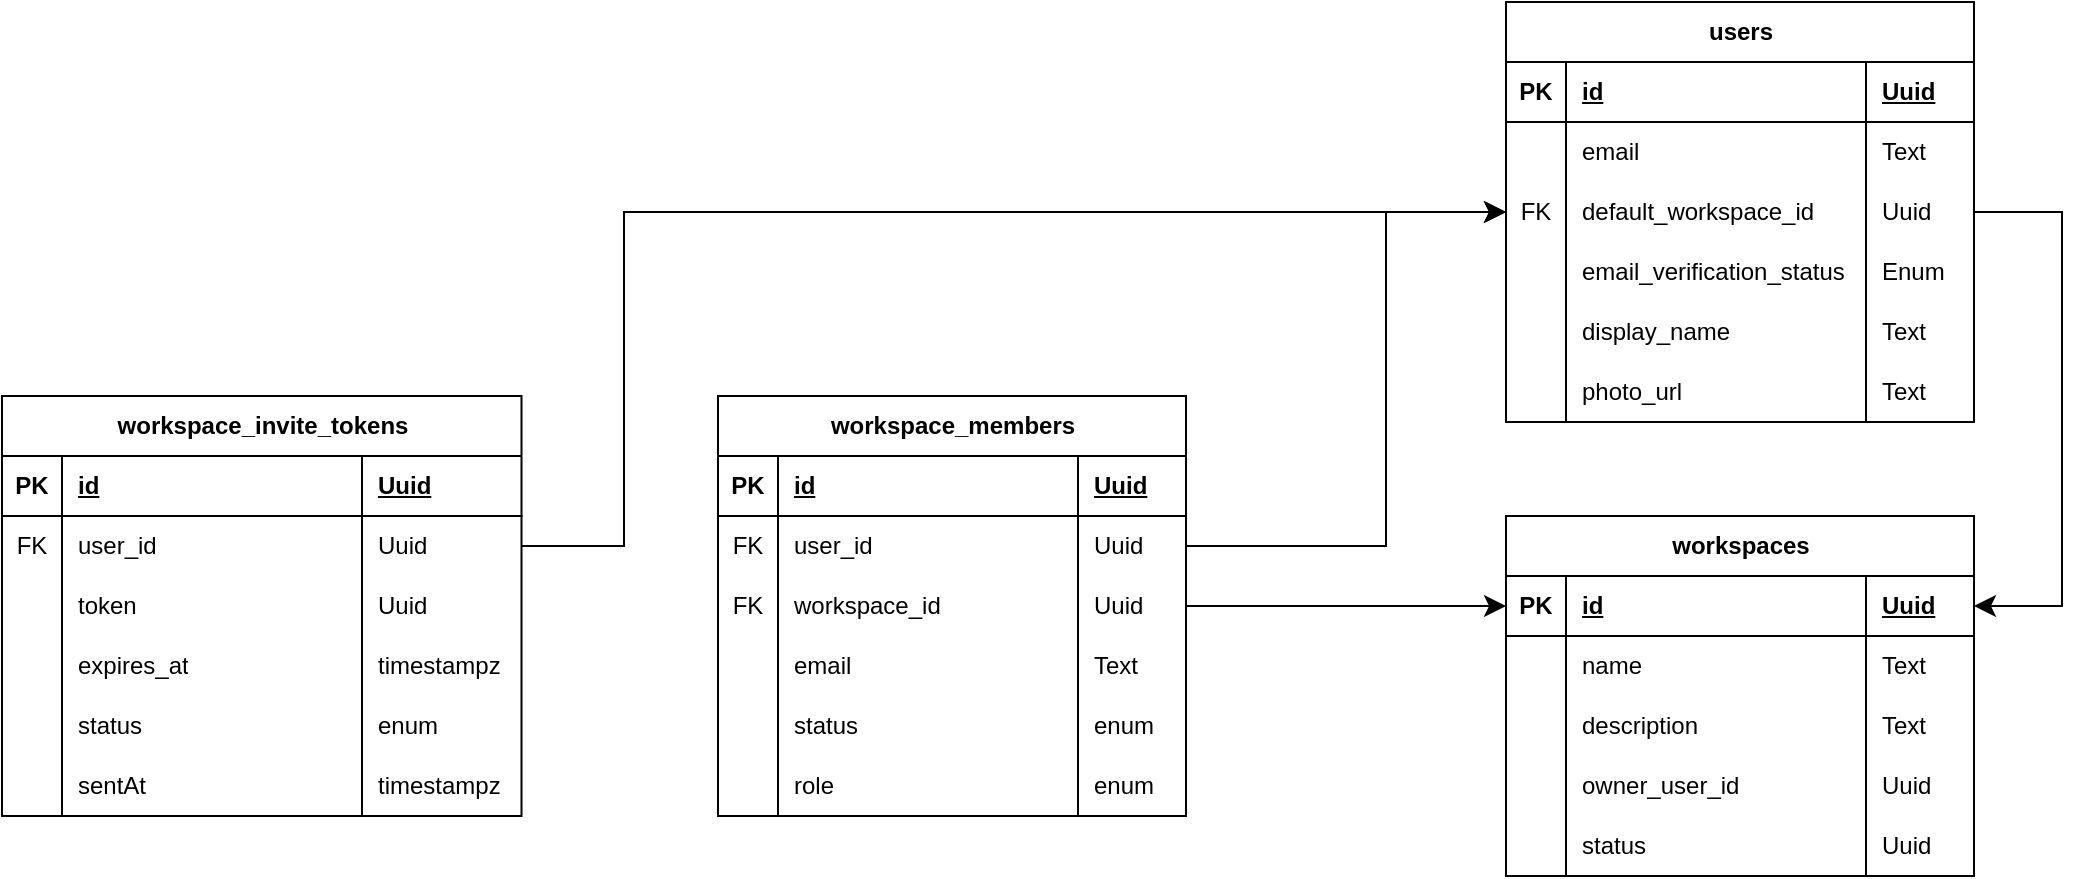 <mxfile version="24.7.5">
  <diagram name="Page-1" id="3ECPBpG82NEqkbIwzrH1">
    <mxGraphModel dx="1662" dy="380" grid="0" gridSize="10" guides="1" tooltips="1" connect="1" arrows="1" fold="1" page="0" pageScale="1" pageWidth="850" pageHeight="1100" math="0" shadow="0">
      <root>
        <mxCell id="0" />
        <mxCell id="1" parent="0" />
        <mxCell id="fkK0YtPEtEqv72Plj34E-1" value="workspace_members" style="shape=table;startSize=30;container=1;collapsible=1;childLayout=tableLayout;fixedRows=1;rowLines=0;fontStyle=1;align=center;resizeLast=1;html=1;" parent="1" vertex="1">
          <mxGeometry x="-248" y="618" width="234" height="210" as="geometry" />
        </mxCell>
        <mxCell id="fkK0YtPEtEqv72Plj34E-2" value="" style="shape=tableRow;horizontal=0;startSize=0;swimlaneHead=0;swimlaneBody=0;fillColor=none;collapsible=0;dropTarget=0;points=[[0,0.5],[1,0.5]];portConstraint=eastwest;top=0;left=0;right=0;bottom=1;" parent="fkK0YtPEtEqv72Plj34E-1" vertex="1">
          <mxGeometry y="30" width="234" height="30" as="geometry" />
        </mxCell>
        <mxCell id="fkK0YtPEtEqv72Plj34E-3" value="PK" style="shape=partialRectangle;connectable=0;fillColor=none;top=0;left=0;bottom=0;right=0;fontStyle=1;overflow=hidden;whiteSpace=wrap;html=1;" parent="fkK0YtPEtEqv72Plj34E-2" vertex="1">
          <mxGeometry width="30" height="30" as="geometry">
            <mxRectangle width="30" height="30" as="alternateBounds" />
          </mxGeometry>
        </mxCell>
        <mxCell id="fkK0YtPEtEqv72Plj34E-4" value="id" style="shape=partialRectangle;connectable=0;fillColor=none;top=0;left=0;bottom=0;right=0;align=left;spacingLeft=6;fontStyle=5;overflow=hidden;whiteSpace=wrap;html=1;" parent="fkK0YtPEtEqv72Plj34E-2" vertex="1">
          <mxGeometry x="30" width="150" height="30" as="geometry">
            <mxRectangle width="150" height="30" as="alternateBounds" />
          </mxGeometry>
        </mxCell>
        <mxCell id="fkK0YtPEtEqv72Plj34E-14" value="Uuid" style="shape=partialRectangle;connectable=0;fillColor=none;top=0;left=0;bottom=0;right=0;align=left;spacingLeft=6;fontStyle=5;overflow=hidden;whiteSpace=wrap;html=1;" parent="fkK0YtPEtEqv72Plj34E-2" vertex="1">
          <mxGeometry x="180" width="54" height="30" as="geometry">
            <mxRectangle width="54" height="30" as="alternateBounds" />
          </mxGeometry>
        </mxCell>
        <mxCell id="fkK0YtPEtEqv72Plj34E-5" value="" style="shape=tableRow;horizontal=0;startSize=0;swimlaneHead=0;swimlaneBody=0;fillColor=none;collapsible=0;dropTarget=0;points=[[0,0.5],[1,0.5]];portConstraint=eastwest;top=0;left=0;right=0;bottom=0;" parent="fkK0YtPEtEqv72Plj34E-1" vertex="1">
          <mxGeometry y="60" width="234" height="30" as="geometry" />
        </mxCell>
        <mxCell id="fkK0YtPEtEqv72Plj34E-6" value="FK" style="shape=partialRectangle;connectable=0;fillColor=none;top=0;left=0;bottom=0;right=0;editable=1;overflow=hidden;whiteSpace=wrap;html=1;" parent="fkK0YtPEtEqv72Plj34E-5" vertex="1">
          <mxGeometry width="30" height="30" as="geometry">
            <mxRectangle width="30" height="30" as="alternateBounds" />
          </mxGeometry>
        </mxCell>
        <mxCell id="fkK0YtPEtEqv72Plj34E-7" value="user_id" style="shape=partialRectangle;connectable=0;fillColor=none;top=0;left=0;bottom=0;right=0;align=left;spacingLeft=6;overflow=hidden;whiteSpace=wrap;html=1;" parent="fkK0YtPEtEqv72Plj34E-5" vertex="1">
          <mxGeometry x="30" width="150" height="30" as="geometry">
            <mxRectangle width="150" height="30" as="alternateBounds" />
          </mxGeometry>
        </mxCell>
        <mxCell id="fkK0YtPEtEqv72Plj34E-15" value="Uuid" style="shape=partialRectangle;connectable=0;fillColor=none;top=0;left=0;bottom=0;right=0;align=left;spacingLeft=6;overflow=hidden;whiteSpace=wrap;html=1;" parent="fkK0YtPEtEqv72Plj34E-5" vertex="1">
          <mxGeometry x="180" width="54" height="30" as="geometry">
            <mxRectangle width="54" height="30" as="alternateBounds" />
          </mxGeometry>
        </mxCell>
        <mxCell id="fkK0YtPEtEqv72Plj34E-8" value="" style="shape=tableRow;horizontal=0;startSize=0;swimlaneHead=0;swimlaneBody=0;fillColor=none;collapsible=0;dropTarget=0;points=[[0,0.5],[1,0.5]];portConstraint=eastwest;top=0;left=0;right=0;bottom=0;" parent="fkK0YtPEtEqv72Plj34E-1" vertex="1">
          <mxGeometry y="90" width="234" height="30" as="geometry" />
        </mxCell>
        <mxCell id="fkK0YtPEtEqv72Plj34E-9" value="FK" style="shape=partialRectangle;connectable=0;fillColor=none;top=0;left=0;bottom=0;right=0;editable=1;overflow=hidden;whiteSpace=wrap;html=1;" parent="fkK0YtPEtEqv72Plj34E-8" vertex="1">
          <mxGeometry width="30" height="30" as="geometry">
            <mxRectangle width="30" height="30" as="alternateBounds" />
          </mxGeometry>
        </mxCell>
        <mxCell id="fkK0YtPEtEqv72Plj34E-10" value="workspace_id" style="shape=partialRectangle;connectable=0;fillColor=none;top=0;left=0;bottom=0;right=0;align=left;spacingLeft=6;overflow=hidden;whiteSpace=wrap;html=1;" parent="fkK0YtPEtEqv72Plj34E-8" vertex="1">
          <mxGeometry x="30" width="150" height="30" as="geometry">
            <mxRectangle width="150" height="30" as="alternateBounds" />
          </mxGeometry>
        </mxCell>
        <mxCell id="fkK0YtPEtEqv72Plj34E-16" value="Uuid" style="shape=partialRectangle;connectable=0;fillColor=none;top=0;left=0;bottom=0;right=0;align=left;spacingLeft=6;overflow=hidden;whiteSpace=wrap;html=1;" parent="fkK0YtPEtEqv72Plj34E-8" vertex="1">
          <mxGeometry x="180" width="54" height="30" as="geometry">
            <mxRectangle width="54" height="30" as="alternateBounds" />
          </mxGeometry>
        </mxCell>
        <mxCell id="fkK0YtPEtEqv72Plj34E-22" style="shape=tableRow;horizontal=0;startSize=0;swimlaneHead=0;swimlaneBody=0;fillColor=none;collapsible=0;dropTarget=0;points=[[0,0.5],[1,0.5]];portConstraint=eastwest;top=0;left=0;right=0;bottom=0;" parent="fkK0YtPEtEqv72Plj34E-1" vertex="1">
          <mxGeometry y="120" width="234" height="30" as="geometry" />
        </mxCell>
        <mxCell id="fkK0YtPEtEqv72Plj34E-23" style="shape=partialRectangle;connectable=0;fillColor=none;top=0;left=0;bottom=0;right=0;editable=1;overflow=hidden;whiteSpace=wrap;html=1;" parent="fkK0YtPEtEqv72Plj34E-22" vertex="1">
          <mxGeometry width="30" height="30" as="geometry">
            <mxRectangle width="30" height="30" as="alternateBounds" />
          </mxGeometry>
        </mxCell>
        <mxCell id="fkK0YtPEtEqv72Plj34E-24" value="email" style="shape=partialRectangle;connectable=0;fillColor=none;top=0;left=0;bottom=0;right=0;align=left;spacingLeft=6;overflow=hidden;whiteSpace=wrap;html=1;" parent="fkK0YtPEtEqv72Plj34E-22" vertex="1">
          <mxGeometry x="30" width="150" height="30" as="geometry">
            <mxRectangle width="150" height="30" as="alternateBounds" />
          </mxGeometry>
        </mxCell>
        <mxCell id="fkK0YtPEtEqv72Plj34E-25" value="Text" style="shape=partialRectangle;connectable=0;fillColor=none;top=0;left=0;bottom=0;right=0;align=left;spacingLeft=6;overflow=hidden;whiteSpace=wrap;html=1;" parent="fkK0YtPEtEqv72Plj34E-22" vertex="1">
          <mxGeometry x="180" width="54" height="30" as="geometry">
            <mxRectangle width="54" height="30" as="alternateBounds" />
          </mxGeometry>
        </mxCell>
        <mxCell id="fkK0YtPEtEqv72Plj34E-11" value="" style="shape=tableRow;horizontal=0;startSize=0;swimlaneHead=0;swimlaneBody=0;fillColor=none;collapsible=0;dropTarget=0;points=[[0,0.5],[1,0.5]];portConstraint=eastwest;top=0;left=0;right=0;bottom=0;" parent="fkK0YtPEtEqv72Plj34E-1" vertex="1">
          <mxGeometry y="150" width="234" height="30" as="geometry" />
        </mxCell>
        <mxCell id="fkK0YtPEtEqv72Plj34E-12" value="" style="shape=partialRectangle;connectable=0;fillColor=none;top=0;left=0;bottom=0;right=0;editable=1;overflow=hidden;whiteSpace=wrap;html=1;" parent="fkK0YtPEtEqv72Plj34E-11" vertex="1">
          <mxGeometry width="30" height="30" as="geometry">
            <mxRectangle width="30" height="30" as="alternateBounds" />
          </mxGeometry>
        </mxCell>
        <mxCell id="fkK0YtPEtEqv72Plj34E-13" value="status" style="shape=partialRectangle;connectable=0;fillColor=none;top=0;left=0;bottom=0;right=0;align=left;spacingLeft=6;overflow=hidden;whiteSpace=wrap;html=1;" parent="fkK0YtPEtEqv72Plj34E-11" vertex="1">
          <mxGeometry x="30" width="150" height="30" as="geometry">
            <mxRectangle width="150" height="30" as="alternateBounds" />
          </mxGeometry>
        </mxCell>
        <mxCell id="fkK0YtPEtEqv72Plj34E-17" value="enum" style="shape=partialRectangle;connectable=0;fillColor=none;top=0;left=0;bottom=0;right=0;align=left;spacingLeft=6;overflow=hidden;whiteSpace=wrap;html=1;" parent="fkK0YtPEtEqv72Plj34E-11" vertex="1">
          <mxGeometry x="180" width="54" height="30" as="geometry">
            <mxRectangle width="54" height="30" as="alternateBounds" />
          </mxGeometry>
        </mxCell>
        <mxCell id="fkK0YtPEtEqv72Plj34E-18" style="shape=tableRow;horizontal=0;startSize=0;swimlaneHead=0;swimlaneBody=0;fillColor=none;collapsible=0;dropTarget=0;points=[[0,0.5],[1,0.5]];portConstraint=eastwest;top=0;left=0;right=0;bottom=0;" parent="fkK0YtPEtEqv72Plj34E-1" vertex="1">
          <mxGeometry y="180" width="234" height="30" as="geometry" />
        </mxCell>
        <mxCell id="fkK0YtPEtEqv72Plj34E-19" style="shape=partialRectangle;connectable=0;fillColor=none;top=0;left=0;bottom=0;right=0;editable=1;overflow=hidden;whiteSpace=wrap;html=1;" parent="fkK0YtPEtEqv72Plj34E-18" vertex="1">
          <mxGeometry width="30" height="30" as="geometry">
            <mxRectangle width="30" height="30" as="alternateBounds" />
          </mxGeometry>
        </mxCell>
        <mxCell id="fkK0YtPEtEqv72Plj34E-20" value="role" style="shape=partialRectangle;connectable=0;fillColor=none;top=0;left=0;bottom=0;right=0;align=left;spacingLeft=6;overflow=hidden;whiteSpace=wrap;html=1;" parent="fkK0YtPEtEqv72Plj34E-18" vertex="1">
          <mxGeometry x="30" width="150" height="30" as="geometry">
            <mxRectangle width="150" height="30" as="alternateBounds" />
          </mxGeometry>
        </mxCell>
        <mxCell id="fkK0YtPEtEqv72Plj34E-21" value="enum" style="shape=partialRectangle;connectable=0;fillColor=none;top=0;left=0;bottom=0;right=0;align=left;spacingLeft=6;overflow=hidden;whiteSpace=wrap;html=1;" parent="fkK0YtPEtEqv72Plj34E-18" vertex="1">
          <mxGeometry x="180" width="54" height="30" as="geometry">
            <mxRectangle width="54" height="30" as="alternateBounds" />
          </mxGeometry>
        </mxCell>
        <mxCell id="fkK0YtPEtEqv72Plj34E-26" value="workspaces" style="shape=table;startSize=30;container=1;collapsible=1;childLayout=tableLayout;fixedRows=1;rowLines=0;fontStyle=1;align=center;resizeLast=1;html=1;" parent="1" vertex="1">
          <mxGeometry x="146" y="678" width="234" height="180" as="geometry" />
        </mxCell>
        <mxCell id="fkK0YtPEtEqv72Plj34E-27" value="" style="shape=tableRow;horizontal=0;startSize=0;swimlaneHead=0;swimlaneBody=0;fillColor=none;collapsible=0;dropTarget=0;points=[[0,0.5],[1,0.5]];portConstraint=eastwest;top=0;left=0;right=0;bottom=1;" parent="fkK0YtPEtEqv72Plj34E-26" vertex="1">
          <mxGeometry y="30" width="234" height="30" as="geometry" />
        </mxCell>
        <mxCell id="fkK0YtPEtEqv72Plj34E-28" value="PK" style="shape=partialRectangle;connectable=0;fillColor=none;top=0;left=0;bottom=0;right=0;fontStyle=1;overflow=hidden;whiteSpace=wrap;html=1;" parent="fkK0YtPEtEqv72Plj34E-27" vertex="1">
          <mxGeometry width="30" height="30" as="geometry">
            <mxRectangle width="30" height="30" as="alternateBounds" />
          </mxGeometry>
        </mxCell>
        <mxCell id="fkK0YtPEtEqv72Plj34E-29" value="id" style="shape=partialRectangle;connectable=0;fillColor=none;top=0;left=0;bottom=0;right=0;align=left;spacingLeft=6;fontStyle=5;overflow=hidden;whiteSpace=wrap;html=1;" parent="fkK0YtPEtEqv72Plj34E-27" vertex="1">
          <mxGeometry x="30" width="150" height="30" as="geometry">
            <mxRectangle width="150" height="30" as="alternateBounds" />
          </mxGeometry>
        </mxCell>
        <mxCell id="fkK0YtPEtEqv72Plj34E-30" value="Uuid" style="shape=partialRectangle;connectable=0;fillColor=none;top=0;left=0;bottom=0;right=0;align=left;spacingLeft=6;fontStyle=5;overflow=hidden;whiteSpace=wrap;html=1;" parent="fkK0YtPEtEqv72Plj34E-27" vertex="1">
          <mxGeometry x="180" width="54" height="30" as="geometry">
            <mxRectangle width="54" height="30" as="alternateBounds" />
          </mxGeometry>
        </mxCell>
        <mxCell id="fkK0YtPEtEqv72Plj34E-31" value="" style="shape=tableRow;horizontal=0;startSize=0;swimlaneHead=0;swimlaneBody=0;fillColor=none;collapsible=0;dropTarget=0;points=[[0,0.5],[1,0.5]];portConstraint=eastwest;top=0;left=0;right=0;bottom=0;" parent="fkK0YtPEtEqv72Plj34E-26" vertex="1">
          <mxGeometry y="60" width="234" height="30" as="geometry" />
        </mxCell>
        <mxCell id="fkK0YtPEtEqv72Plj34E-32" value="" style="shape=partialRectangle;connectable=0;fillColor=none;top=0;left=0;bottom=0;right=0;editable=1;overflow=hidden;whiteSpace=wrap;html=1;" parent="fkK0YtPEtEqv72Plj34E-31" vertex="1">
          <mxGeometry width="30" height="30" as="geometry">
            <mxRectangle width="30" height="30" as="alternateBounds" />
          </mxGeometry>
        </mxCell>
        <mxCell id="fkK0YtPEtEqv72Plj34E-33" value="name" style="shape=partialRectangle;connectable=0;fillColor=none;top=0;left=0;bottom=0;right=0;align=left;spacingLeft=6;overflow=hidden;whiteSpace=wrap;html=1;" parent="fkK0YtPEtEqv72Plj34E-31" vertex="1">
          <mxGeometry x="30" width="150" height="30" as="geometry">
            <mxRectangle width="150" height="30" as="alternateBounds" />
          </mxGeometry>
        </mxCell>
        <mxCell id="fkK0YtPEtEqv72Plj34E-34" value="Text" style="shape=partialRectangle;connectable=0;fillColor=none;top=0;left=0;bottom=0;right=0;align=left;spacingLeft=6;overflow=hidden;whiteSpace=wrap;html=1;" parent="fkK0YtPEtEqv72Plj34E-31" vertex="1">
          <mxGeometry x="180" width="54" height="30" as="geometry">
            <mxRectangle width="54" height="30" as="alternateBounds" />
          </mxGeometry>
        </mxCell>
        <mxCell id="fkK0YtPEtEqv72Plj34E-35" value="" style="shape=tableRow;horizontal=0;startSize=0;swimlaneHead=0;swimlaneBody=0;fillColor=none;collapsible=0;dropTarget=0;points=[[0,0.5],[1,0.5]];portConstraint=eastwest;top=0;left=0;right=0;bottom=0;" parent="fkK0YtPEtEqv72Plj34E-26" vertex="1">
          <mxGeometry y="90" width="234" height="30" as="geometry" />
        </mxCell>
        <mxCell id="fkK0YtPEtEqv72Plj34E-36" value="" style="shape=partialRectangle;connectable=0;fillColor=none;top=0;left=0;bottom=0;right=0;editable=1;overflow=hidden;whiteSpace=wrap;html=1;" parent="fkK0YtPEtEqv72Plj34E-35" vertex="1">
          <mxGeometry width="30" height="30" as="geometry">
            <mxRectangle width="30" height="30" as="alternateBounds" />
          </mxGeometry>
        </mxCell>
        <mxCell id="fkK0YtPEtEqv72Plj34E-37" value="description" style="shape=partialRectangle;connectable=0;fillColor=none;top=0;left=0;bottom=0;right=0;align=left;spacingLeft=6;overflow=hidden;whiteSpace=wrap;html=1;" parent="fkK0YtPEtEqv72Plj34E-35" vertex="1">
          <mxGeometry x="30" width="150" height="30" as="geometry">
            <mxRectangle width="150" height="30" as="alternateBounds" />
          </mxGeometry>
        </mxCell>
        <mxCell id="fkK0YtPEtEqv72Plj34E-38" value="Text" style="shape=partialRectangle;connectable=0;fillColor=none;top=0;left=0;bottom=0;right=0;align=left;spacingLeft=6;overflow=hidden;whiteSpace=wrap;html=1;" parent="fkK0YtPEtEqv72Plj34E-35" vertex="1">
          <mxGeometry x="180" width="54" height="30" as="geometry">
            <mxRectangle width="54" height="30" as="alternateBounds" />
          </mxGeometry>
        </mxCell>
        <mxCell id="fkK0YtPEtEqv72Plj34E-39" style="shape=tableRow;horizontal=0;startSize=0;swimlaneHead=0;swimlaneBody=0;fillColor=none;collapsible=0;dropTarget=0;points=[[0,0.5],[1,0.5]];portConstraint=eastwest;top=0;left=0;right=0;bottom=0;" parent="fkK0YtPEtEqv72Plj34E-26" vertex="1">
          <mxGeometry y="120" width="234" height="30" as="geometry" />
        </mxCell>
        <mxCell id="fkK0YtPEtEqv72Plj34E-40" style="shape=partialRectangle;connectable=0;fillColor=none;top=0;left=0;bottom=0;right=0;editable=1;overflow=hidden;whiteSpace=wrap;html=1;" parent="fkK0YtPEtEqv72Plj34E-39" vertex="1">
          <mxGeometry width="30" height="30" as="geometry">
            <mxRectangle width="30" height="30" as="alternateBounds" />
          </mxGeometry>
        </mxCell>
        <mxCell id="fkK0YtPEtEqv72Plj34E-41" value="owner_user_id" style="shape=partialRectangle;connectable=0;fillColor=none;top=0;left=0;bottom=0;right=0;align=left;spacingLeft=6;overflow=hidden;whiteSpace=wrap;html=1;" parent="fkK0YtPEtEqv72Plj34E-39" vertex="1">
          <mxGeometry x="30" width="150" height="30" as="geometry">
            <mxRectangle width="150" height="30" as="alternateBounds" />
          </mxGeometry>
        </mxCell>
        <mxCell id="fkK0YtPEtEqv72Plj34E-42" value="Uuid" style="shape=partialRectangle;connectable=0;fillColor=none;top=0;left=0;bottom=0;right=0;align=left;spacingLeft=6;overflow=hidden;whiteSpace=wrap;html=1;" parent="fkK0YtPEtEqv72Plj34E-39" vertex="1">
          <mxGeometry x="180" width="54" height="30" as="geometry">
            <mxRectangle width="54" height="30" as="alternateBounds" />
          </mxGeometry>
        </mxCell>
        <mxCell id="fkK0YtPEtEqv72Plj34E-43" value="" style="shape=tableRow;horizontal=0;startSize=0;swimlaneHead=0;swimlaneBody=0;fillColor=none;collapsible=0;dropTarget=0;points=[[0,0.5],[1,0.5]];portConstraint=eastwest;top=0;left=0;right=0;bottom=0;" parent="fkK0YtPEtEqv72Plj34E-26" vertex="1">
          <mxGeometry y="150" width="234" height="30" as="geometry" />
        </mxCell>
        <mxCell id="fkK0YtPEtEqv72Plj34E-44" value="" style="shape=partialRectangle;connectable=0;fillColor=none;top=0;left=0;bottom=0;right=0;editable=1;overflow=hidden;whiteSpace=wrap;html=1;" parent="fkK0YtPEtEqv72Plj34E-43" vertex="1">
          <mxGeometry width="30" height="30" as="geometry">
            <mxRectangle width="30" height="30" as="alternateBounds" />
          </mxGeometry>
        </mxCell>
        <mxCell id="fkK0YtPEtEqv72Plj34E-45" value="status" style="shape=partialRectangle;connectable=0;fillColor=none;top=0;left=0;bottom=0;right=0;align=left;spacingLeft=6;overflow=hidden;whiteSpace=wrap;html=1;" parent="fkK0YtPEtEqv72Plj34E-43" vertex="1">
          <mxGeometry x="30" width="150" height="30" as="geometry">
            <mxRectangle width="150" height="30" as="alternateBounds" />
          </mxGeometry>
        </mxCell>
        <mxCell id="fkK0YtPEtEqv72Plj34E-46" value="Uuid" style="shape=partialRectangle;connectable=0;fillColor=none;top=0;left=0;bottom=0;right=0;align=left;spacingLeft=6;overflow=hidden;whiteSpace=wrap;html=1;" parent="fkK0YtPEtEqv72Plj34E-43" vertex="1">
          <mxGeometry x="180" width="54" height="30" as="geometry">
            <mxRectangle width="54" height="30" as="alternateBounds" />
          </mxGeometry>
        </mxCell>
        <mxCell id="fkK0YtPEtEqv72Plj34E-51" value="users" style="shape=table;startSize=30;container=1;collapsible=1;childLayout=tableLayout;fixedRows=1;rowLines=0;fontStyle=1;align=center;resizeLast=1;html=1;" parent="1" vertex="1">
          <mxGeometry x="146" y="421" width="234" height="210" as="geometry" />
        </mxCell>
        <mxCell id="fkK0YtPEtEqv72Plj34E-52" value="" style="shape=tableRow;horizontal=0;startSize=0;swimlaneHead=0;swimlaneBody=0;fillColor=none;collapsible=0;dropTarget=0;points=[[0,0.5],[1,0.5]];portConstraint=eastwest;top=0;left=0;right=0;bottom=1;" parent="fkK0YtPEtEqv72Plj34E-51" vertex="1">
          <mxGeometry y="30" width="234" height="30" as="geometry" />
        </mxCell>
        <mxCell id="fkK0YtPEtEqv72Plj34E-53" value="PK" style="shape=partialRectangle;connectable=0;fillColor=none;top=0;left=0;bottom=0;right=0;fontStyle=1;overflow=hidden;whiteSpace=wrap;html=1;" parent="fkK0YtPEtEqv72Plj34E-52" vertex="1">
          <mxGeometry width="30" height="30" as="geometry">
            <mxRectangle width="30" height="30" as="alternateBounds" />
          </mxGeometry>
        </mxCell>
        <mxCell id="fkK0YtPEtEqv72Plj34E-54" value="id" style="shape=partialRectangle;connectable=0;fillColor=none;top=0;left=0;bottom=0;right=0;align=left;spacingLeft=6;fontStyle=5;overflow=hidden;whiteSpace=wrap;html=1;" parent="fkK0YtPEtEqv72Plj34E-52" vertex="1">
          <mxGeometry x="30" width="150" height="30" as="geometry">
            <mxRectangle width="150" height="30" as="alternateBounds" />
          </mxGeometry>
        </mxCell>
        <mxCell id="fkK0YtPEtEqv72Plj34E-55" value="Uuid" style="shape=partialRectangle;connectable=0;fillColor=none;top=0;left=0;bottom=0;right=0;align=left;spacingLeft=6;fontStyle=5;overflow=hidden;whiteSpace=wrap;html=1;" parent="fkK0YtPEtEqv72Plj34E-52" vertex="1">
          <mxGeometry x="180" width="54" height="30" as="geometry">
            <mxRectangle width="54" height="30" as="alternateBounds" />
          </mxGeometry>
        </mxCell>
        <mxCell id="fkK0YtPEtEqv72Plj34E-56" value="" style="shape=tableRow;horizontal=0;startSize=0;swimlaneHead=0;swimlaneBody=0;fillColor=none;collapsible=0;dropTarget=0;points=[[0,0.5],[1,0.5]];portConstraint=eastwest;top=0;left=0;right=0;bottom=0;" parent="fkK0YtPEtEqv72Plj34E-51" vertex="1">
          <mxGeometry y="60" width="234" height="30" as="geometry" />
        </mxCell>
        <mxCell id="fkK0YtPEtEqv72Plj34E-57" value="" style="shape=partialRectangle;connectable=0;fillColor=none;top=0;left=0;bottom=0;right=0;editable=1;overflow=hidden;whiteSpace=wrap;html=1;" parent="fkK0YtPEtEqv72Plj34E-56" vertex="1">
          <mxGeometry width="30" height="30" as="geometry">
            <mxRectangle width="30" height="30" as="alternateBounds" />
          </mxGeometry>
        </mxCell>
        <mxCell id="fkK0YtPEtEqv72Plj34E-58" value="email" style="shape=partialRectangle;connectable=0;fillColor=none;top=0;left=0;bottom=0;right=0;align=left;spacingLeft=6;overflow=hidden;whiteSpace=wrap;html=1;" parent="fkK0YtPEtEqv72Plj34E-56" vertex="1">
          <mxGeometry x="30" width="150" height="30" as="geometry">
            <mxRectangle width="150" height="30" as="alternateBounds" />
          </mxGeometry>
        </mxCell>
        <mxCell id="fkK0YtPEtEqv72Plj34E-59" value="Text" style="shape=partialRectangle;connectable=0;fillColor=none;top=0;left=0;bottom=0;right=0;align=left;spacingLeft=6;overflow=hidden;whiteSpace=wrap;html=1;" parent="fkK0YtPEtEqv72Plj34E-56" vertex="1">
          <mxGeometry x="180" width="54" height="30" as="geometry">
            <mxRectangle width="54" height="30" as="alternateBounds" />
          </mxGeometry>
        </mxCell>
        <mxCell id="fkK0YtPEtEqv72Plj34E-60" value="" style="shape=tableRow;horizontal=0;startSize=0;swimlaneHead=0;swimlaneBody=0;fillColor=none;collapsible=0;dropTarget=0;points=[[0,0.5],[1,0.5]];portConstraint=eastwest;top=0;left=0;right=0;bottom=0;" parent="fkK0YtPEtEqv72Plj34E-51" vertex="1">
          <mxGeometry y="90" width="234" height="30" as="geometry" />
        </mxCell>
        <mxCell id="fkK0YtPEtEqv72Plj34E-61" value="FK" style="shape=partialRectangle;connectable=0;fillColor=none;top=0;left=0;bottom=0;right=0;editable=1;overflow=hidden;whiteSpace=wrap;html=1;" parent="fkK0YtPEtEqv72Plj34E-60" vertex="1">
          <mxGeometry width="30" height="30" as="geometry">
            <mxRectangle width="30" height="30" as="alternateBounds" />
          </mxGeometry>
        </mxCell>
        <mxCell id="fkK0YtPEtEqv72Plj34E-62" value="default_workspace_id" style="shape=partialRectangle;connectable=0;fillColor=none;top=0;left=0;bottom=0;right=0;align=left;spacingLeft=6;overflow=hidden;whiteSpace=wrap;html=1;" parent="fkK0YtPEtEqv72Plj34E-60" vertex="1">
          <mxGeometry x="30" width="150" height="30" as="geometry">
            <mxRectangle width="150" height="30" as="alternateBounds" />
          </mxGeometry>
        </mxCell>
        <mxCell id="fkK0YtPEtEqv72Plj34E-63" value="Uuid" style="shape=partialRectangle;connectable=0;fillColor=none;top=0;left=0;bottom=0;right=0;align=left;spacingLeft=6;overflow=hidden;whiteSpace=wrap;html=1;" parent="fkK0YtPEtEqv72Plj34E-60" vertex="1">
          <mxGeometry x="180" width="54" height="30" as="geometry">
            <mxRectangle width="54" height="30" as="alternateBounds" />
          </mxGeometry>
        </mxCell>
        <mxCell id="fkK0YtPEtEqv72Plj34E-64" style="shape=tableRow;horizontal=0;startSize=0;swimlaneHead=0;swimlaneBody=0;fillColor=none;collapsible=0;dropTarget=0;points=[[0,0.5],[1,0.5]];portConstraint=eastwest;top=0;left=0;right=0;bottom=0;" parent="fkK0YtPEtEqv72Plj34E-51" vertex="1">
          <mxGeometry y="120" width="234" height="30" as="geometry" />
        </mxCell>
        <mxCell id="fkK0YtPEtEqv72Plj34E-65" style="shape=partialRectangle;connectable=0;fillColor=none;top=0;left=0;bottom=0;right=0;editable=1;overflow=hidden;whiteSpace=wrap;html=1;" parent="fkK0YtPEtEqv72Plj34E-64" vertex="1">
          <mxGeometry width="30" height="30" as="geometry">
            <mxRectangle width="30" height="30" as="alternateBounds" />
          </mxGeometry>
        </mxCell>
        <mxCell id="fkK0YtPEtEqv72Plj34E-66" value="email_verification_status" style="shape=partialRectangle;connectable=0;fillColor=none;top=0;left=0;bottom=0;right=0;align=left;spacingLeft=6;overflow=hidden;whiteSpace=wrap;html=1;" parent="fkK0YtPEtEqv72Plj34E-64" vertex="1">
          <mxGeometry x="30" width="150" height="30" as="geometry">
            <mxRectangle width="150" height="30" as="alternateBounds" />
          </mxGeometry>
        </mxCell>
        <mxCell id="fkK0YtPEtEqv72Plj34E-67" value="Enum" style="shape=partialRectangle;connectable=0;fillColor=none;top=0;left=0;bottom=0;right=0;align=left;spacingLeft=6;overflow=hidden;whiteSpace=wrap;html=1;" parent="fkK0YtPEtEqv72Plj34E-64" vertex="1">
          <mxGeometry x="180" width="54" height="30" as="geometry">
            <mxRectangle width="54" height="30" as="alternateBounds" />
          </mxGeometry>
        </mxCell>
        <mxCell id="fkK0YtPEtEqv72Plj34E-68" value="" style="shape=tableRow;horizontal=0;startSize=0;swimlaneHead=0;swimlaneBody=0;fillColor=none;collapsible=0;dropTarget=0;points=[[0,0.5],[1,0.5]];portConstraint=eastwest;top=0;left=0;right=0;bottom=0;" parent="fkK0YtPEtEqv72Plj34E-51" vertex="1">
          <mxGeometry y="150" width="234" height="30" as="geometry" />
        </mxCell>
        <mxCell id="fkK0YtPEtEqv72Plj34E-69" value="" style="shape=partialRectangle;connectable=0;fillColor=none;top=0;left=0;bottom=0;right=0;editable=1;overflow=hidden;whiteSpace=wrap;html=1;" parent="fkK0YtPEtEqv72Plj34E-68" vertex="1">
          <mxGeometry width="30" height="30" as="geometry">
            <mxRectangle width="30" height="30" as="alternateBounds" />
          </mxGeometry>
        </mxCell>
        <mxCell id="fkK0YtPEtEqv72Plj34E-70" value="display_name" style="shape=partialRectangle;connectable=0;fillColor=none;top=0;left=0;bottom=0;right=0;align=left;spacingLeft=6;overflow=hidden;whiteSpace=wrap;html=1;" parent="fkK0YtPEtEqv72Plj34E-68" vertex="1">
          <mxGeometry x="30" width="150" height="30" as="geometry">
            <mxRectangle width="150" height="30" as="alternateBounds" />
          </mxGeometry>
        </mxCell>
        <mxCell id="fkK0YtPEtEqv72Plj34E-71" value="Text" style="shape=partialRectangle;connectable=0;fillColor=none;top=0;left=0;bottom=0;right=0;align=left;spacingLeft=6;overflow=hidden;whiteSpace=wrap;html=1;" parent="fkK0YtPEtEqv72Plj34E-68" vertex="1">
          <mxGeometry x="180" width="54" height="30" as="geometry">
            <mxRectangle width="54" height="30" as="alternateBounds" />
          </mxGeometry>
        </mxCell>
        <mxCell id="fkK0YtPEtEqv72Plj34E-72" style="shape=tableRow;horizontal=0;startSize=0;swimlaneHead=0;swimlaneBody=0;fillColor=none;collapsible=0;dropTarget=0;points=[[0,0.5],[1,0.5]];portConstraint=eastwest;top=0;left=0;right=0;bottom=0;" parent="fkK0YtPEtEqv72Plj34E-51" vertex="1">
          <mxGeometry y="180" width="234" height="30" as="geometry" />
        </mxCell>
        <mxCell id="fkK0YtPEtEqv72Plj34E-73" style="shape=partialRectangle;connectable=0;fillColor=none;top=0;left=0;bottom=0;right=0;editable=1;overflow=hidden;whiteSpace=wrap;html=1;" parent="fkK0YtPEtEqv72Plj34E-72" vertex="1">
          <mxGeometry width="30" height="30" as="geometry">
            <mxRectangle width="30" height="30" as="alternateBounds" />
          </mxGeometry>
        </mxCell>
        <mxCell id="fkK0YtPEtEqv72Plj34E-74" value="photo_url" style="shape=partialRectangle;connectable=0;fillColor=none;top=0;left=0;bottom=0;right=0;align=left;spacingLeft=6;overflow=hidden;whiteSpace=wrap;html=1;" parent="fkK0YtPEtEqv72Plj34E-72" vertex="1">
          <mxGeometry x="30" width="150" height="30" as="geometry">
            <mxRectangle width="150" height="30" as="alternateBounds" />
          </mxGeometry>
        </mxCell>
        <mxCell id="fkK0YtPEtEqv72Plj34E-75" value="Text" style="shape=partialRectangle;connectable=0;fillColor=none;top=0;left=0;bottom=0;right=0;align=left;spacingLeft=6;overflow=hidden;whiteSpace=wrap;html=1;" parent="fkK0YtPEtEqv72Plj34E-72" vertex="1">
          <mxGeometry x="180" width="54" height="30" as="geometry">
            <mxRectangle width="54" height="30" as="alternateBounds" />
          </mxGeometry>
        </mxCell>
        <mxCell id="fkK0YtPEtEqv72Plj34E-80" style="edgeStyle=elbowEdgeStyle;rounded=0;orthogonalLoop=1;jettySize=auto;html=1;entryX=1;entryY=0.5;entryDx=0;entryDy=0;fontSize=12;startSize=8;endSize=8;exitX=1;exitY=0.5;exitDx=0;exitDy=0;" parent="1" source="fkK0YtPEtEqv72Plj34E-60" target="fkK0YtPEtEqv72Plj34E-27" edge="1">
          <mxGeometry relative="1" as="geometry">
            <mxPoint x="411" y="530" as="sourcePoint" />
            <Array as="points">
              <mxPoint x="424" y="633" />
            </Array>
          </mxGeometry>
        </mxCell>
        <mxCell id="fkK0YtPEtEqv72Plj34E-81" style="edgeStyle=orthogonalEdgeStyle;rounded=0;orthogonalLoop=1;jettySize=auto;html=1;exitX=1;exitY=0.5;exitDx=0;exitDy=0;entryX=0;entryY=0.5;entryDx=0;entryDy=0;fontSize=12;startSize=8;endSize=8;" parent="1" source="fkK0YtPEtEqv72Plj34E-8" target="fkK0YtPEtEqv72Plj34E-27" edge="1">
          <mxGeometry relative="1" as="geometry" />
        </mxCell>
        <mxCell id="fkK0YtPEtEqv72Plj34E-103" style="edgeStyle=orthogonalEdgeStyle;rounded=0;orthogonalLoop=1;jettySize=auto;html=1;exitX=1;exitY=0.5;exitDx=0;exitDy=0;entryX=0;entryY=0.5;entryDx=0;entryDy=0;fontSize=12;startSize=8;endSize=8;" parent="1" source="fkK0YtPEtEqv72Plj34E-5" target="fkK0YtPEtEqv72Plj34E-60" edge="1">
          <mxGeometry relative="1" as="geometry">
            <Array as="points">
              <mxPoint x="86" y="693" />
              <mxPoint x="86" y="526" />
            </Array>
          </mxGeometry>
        </mxCell>
        <mxCell id="HVOIu-wAEDUk3OJ05yQn-1" value="workspace_invite_tokens" style="shape=table;startSize=30;container=1;collapsible=1;childLayout=tableLayout;fixedRows=1;rowLines=0;fontStyle=1;align=center;resizeLast=1;html=1;" vertex="1" parent="1">
          <mxGeometry x="-606" y="618" width="259.75" height="210" as="geometry" />
        </mxCell>
        <mxCell id="HVOIu-wAEDUk3OJ05yQn-2" value="" style="shape=tableRow;horizontal=0;startSize=0;swimlaneHead=0;swimlaneBody=0;fillColor=none;collapsible=0;dropTarget=0;points=[[0,0.5],[1,0.5]];portConstraint=eastwest;top=0;left=0;right=0;bottom=1;" vertex="1" parent="HVOIu-wAEDUk3OJ05yQn-1">
          <mxGeometry y="30" width="259.75" height="30" as="geometry" />
        </mxCell>
        <mxCell id="HVOIu-wAEDUk3OJ05yQn-3" value="PK" style="shape=partialRectangle;connectable=0;fillColor=none;top=0;left=0;bottom=0;right=0;fontStyle=1;overflow=hidden;whiteSpace=wrap;html=1;" vertex="1" parent="HVOIu-wAEDUk3OJ05yQn-2">
          <mxGeometry width="30" height="30" as="geometry">
            <mxRectangle width="30" height="30" as="alternateBounds" />
          </mxGeometry>
        </mxCell>
        <mxCell id="HVOIu-wAEDUk3OJ05yQn-4" value="id" style="shape=partialRectangle;connectable=0;fillColor=none;top=0;left=0;bottom=0;right=0;align=left;spacingLeft=6;fontStyle=5;overflow=hidden;whiteSpace=wrap;html=1;" vertex="1" parent="HVOIu-wAEDUk3OJ05yQn-2">
          <mxGeometry x="30" width="150" height="30" as="geometry">
            <mxRectangle width="150" height="30" as="alternateBounds" />
          </mxGeometry>
        </mxCell>
        <mxCell id="HVOIu-wAEDUk3OJ05yQn-5" value="Uuid" style="shape=partialRectangle;connectable=0;fillColor=none;top=0;left=0;bottom=0;right=0;align=left;spacingLeft=6;fontStyle=5;overflow=hidden;whiteSpace=wrap;html=1;" vertex="1" parent="HVOIu-wAEDUk3OJ05yQn-2">
          <mxGeometry x="180" width="79.75" height="30" as="geometry">
            <mxRectangle width="79.75" height="30" as="alternateBounds" />
          </mxGeometry>
        </mxCell>
        <mxCell id="HVOIu-wAEDUk3OJ05yQn-6" value="" style="shape=tableRow;horizontal=0;startSize=0;swimlaneHead=0;swimlaneBody=0;fillColor=none;collapsible=0;dropTarget=0;points=[[0,0.5],[1,0.5]];portConstraint=eastwest;top=0;left=0;right=0;bottom=0;" vertex="1" parent="HVOIu-wAEDUk3OJ05yQn-1">
          <mxGeometry y="60" width="259.75" height="30" as="geometry" />
        </mxCell>
        <mxCell id="HVOIu-wAEDUk3OJ05yQn-7" value="FK" style="shape=partialRectangle;connectable=0;fillColor=none;top=0;left=0;bottom=0;right=0;editable=1;overflow=hidden;whiteSpace=wrap;html=1;" vertex="1" parent="HVOIu-wAEDUk3OJ05yQn-6">
          <mxGeometry width="30" height="30" as="geometry">
            <mxRectangle width="30" height="30" as="alternateBounds" />
          </mxGeometry>
        </mxCell>
        <mxCell id="HVOIu-wAEDUk3OJ05yQn-8" value="user_id" style="shape=partialRectangle;connectable=0;fillColor=none;top=0;left=0;bottom=0;right=0;align=left;spacingLeft=6;overflow=hidden;whiteSpace=wrap;html=1;" vertex="1" parent="HVOIu-wAEDUk3OJ05yQn-6">
          <mxGeometry x="30" width="150" height="30" as="geometry">
            <mxRectangle width="150" height="30" as="alternateBounds" />
          </mxGeometry>
        </mxCell>
        <mxCell id="HVOIu-wAEDUk3OJ05yQn-9" value="Uuid" style="shape=partialRectangle;connectable=0;fillColor=none;top=0;left=0;bottom=0;right=0;align=left;spacingLeft=6;overflow=hidden;whiteSpace=wrap;html=1;" vertex="1" parent="HVOIu-wAEDUk3OJ05yQn-6">
          <mxGeometry x="180" width="79.75" height="30" as="geometry">
            <mxRectangle width="79.75" height="30" as="alternateBounds" />
          </mxGeometry>
        </mxCell>
        <mxCell id="HVOIu-wAEDUk3OJ05yQn-10" value="" style="shape=tableRow;horizontal=0;startSize=0;swimlaneHead=0;swimlaneBody=0;fillColor=none;collapsible=0;dropTarget=0;points=[[0,0.5],[1,0.5]];portConstraint=eastwest;top=0;left=0;right=0;bottom=0;" vertex="1" parent="HVOIu-wAEDUk3OJ05yQn-1">
          <mxGeometry y="90" width="259.75" height="30" as="geometry" />
        </mxCell>
        <mxCell id="HVOIu-wAEDUk3OJ05yQn-11" value="" style="shape=partialRectangle;connectable=0;fillColor=none;top=0;left=0;bottom=0;right=0;editable=1;overflow=hidden;whiteSpace=wrap;html=1;" vertex="1" parent="HVOIu-wAEDUk3OJ05yQn-10">
          <mxGeometry width="30" height="30" as="geometry">
            <mxRectangle width="30" height="30" as="alternateBounds" />
          </mxGeometry>
        </mxCell>
        <mxCell id="HVOIu-wAEDUk3OJ05yQn-12" value="token" style="shape=partialRectangle;connectable=0;fillColor=none;top=0;left=0;bottom=0;right=0;align=left;spacingLeft=6;overflow=hidden;whiteSpace=wrap;html=1;" vertex="1" parent="HVOIu-wAEDUk3OJ05yQn-10">
          <mxGeometry x="30" width="150" height="30" as="geometry">
            <mxRectangle width="150" height="30" as="alternateBounds" />
          </mxGeometry>
        </mxCell>
        <mxCell id="HVOIu-wAEDUk3OJ05yQn-13" value="Uuid" style="shape=partialRectangle;connectable=0;fillColor=none;top=0;left=0;bottom=0;right=0;align=left;spacingLeft=6;overflow=hidden;whiteSpace=wrap;html=1;" vertex="1" parent="HVOIu-wAEDUk3OJ05yQn-10">
          <mxGeometry x="180" width="79.75" height="30" as="geometry">
            <mxRectangle width="79.75" height="30" as="alternateBounds" />
          </mxGeometry>
        </mxCell>
        <mxCell id="HVOIu-wAEDUk3OJ05yQn-14" style="shape=tableRow;horizontal=0;startSize=0;swimlaneHead=0;swimlaneBody=0;fillColor=none;collapsible=0;dropTarget=0;points=[[0,0.5],[1,0.5]];portConstraint=eastwest;top=0;left=0;right=0;bottom=0;" vertex="1" parent="HVOIu-wAEDUk3OJ05yQn-1">
          <mxGeometry y="120" width="259.75" height="30" as="geometry" />
        </mxCell>
        <mxCell id="HVOIu-wAEDUk3OJ05yQn-15" style="shape=partialRectangle;connectable=0;fillColor=none;top=0;left=0;bottom=0;right=0;editable=1;overflow=hidden;whiteSpace=wrap;html=1;" vertex="1" parent="HVOIu-wAEDUk3OJ05yQn-14">
          <mxGeometry width="30" height="30" as="geometry">
            <mxRectangle width="30" height="30" as="alternateBounds" />
          </mxGeometry>
        </mxCell>
        <mxCell id="HVOIu-wAEDUk3OJ05yQn-16" value="expires_at" style="shape=partialRectangle;connectable=0;fillColor=none;top=0;left=0;bottom=0;right=0;align=left;spacingLeft=6;overflow=hidden;whiteSpace=wrap;html=1;" vertex="1" parent="HVOIu-wAEDUk3OJ05yQn-14">
          <mxGeometry x="30" width="150" height="30" as="geometry">
            <mxRectangle width="150" height="30" as="alternateBounds" />
          </mxGeometry>
        </mxCell>
        <mxCell id="HVOIu-wAEDUk3OJ05yQn-17" value="timestampz" style="shape=partialRectangle;connectable=0;fillColor=none;top=0;left=0;bottom=0;right=0;align=left;spacingLeft=6;overflow=hidden;whiteSpace=wrap;html=1;" vertex="1" parent="HVOIu-wAEDUk3OJ05yQn-14">
          <mxGeometry x="180" width="79.75" height="30" as="geometry">
            <mxRectangle width="79.75" height="30" as="alternateBounds" />
          </mxGeometry>
        </mxCell>
        <mxCell id="HVOIu-wAEDUk3OJ05yQn-18" value="" style="shape=tableRow;horizontal=0;startSize=0;swimlaneHead=0;swimlaneBody=0;fillColor=none;collapsible=0;dropTarget=0;points=[[0,0.5],[1,0.5]];portConstraint=eastwest;top=0;left=0;right=0;bottom=0;" vertex="1" parent="HVOIu-wAEDUk3OJ05yQn-1">
          <mxGeometry y="150" width="259.75" height="30" as="geometry" />
        </mxCell>
        <mxCell id="HVOIu-wAEDUk3OJ05yQn-19" value="" style="shape=partialRectangle;connectable=0;fillColor=none;top=0;left=0;bottom=0;right=0;editable=1;overflow=hidden;whiteSpace=wrap;html=1;" vertex="1" parent="HVOIu-wAEDUk3OJ05yQn-18">
          <mxGeometry width="30" height="30" as="geometry">
            <mxRectangle width="30" height="30" as="alternateBounds" />
          </mxGeometry>
        </mxCell>
        <mxCell id="HVOIu-wAEDUk3OJ05yQn-20" value="status" style="shape=partialRectangle;connectable=0;fillColor=none;top=0;left=0;bottom=0;right=0;align=left;spacingLeft=6;overflow=hidden;whiteSpace=wrap;html=1;" vertex="1" parent="HVOIu-wAEDUk3OJ05yQn-18">
          <mxGeometry x="30" width="150" height="30" as="geometry">
            <mxRectangle width="150" height="30" as="alternateBounds" />
          </mxGeometry>
        </mxCell>
        <mxCell id="HVOIu-wAEDUk3OJ05yQn-21" value="enum" style="shape=partialRectangle;connectable=0;fillColor=none;top=0;left=0;bottom=0;right=0;align=left;spacingLeft=6;overflow=hidden;whiteSpace=wrap;html=1;" vertex="1" parent="HVOIu-wAEDUk3OJ05yQn-18">
          <mxGeometry x="180" width="79.75" height="30" as="geometry">
            <mxRectangle width="79.75" height="30" as="alternateBounds" />
          </mxGeometry>
        </mxCell>
        <mxCell id="HVOIu-wAEDUk3OJ05yQn-22" style="shape=tableRow;horizontal=0;startSize=0;swimlaneHead=0;swimlaneBody=0;fillColor=none;collapsible=0;dropTarget=0;points=[[0,0.5],[1,0.5]];portConstraint=eastwest;top=0;left=0;right=0;bottom=0;" vertex="1" parent="HVOIu-wAEDUk3OJ05yQn-1">
          <mxGeometry y="180" width="259.75" height="30" as="geometry" />
        </mxCell>
        <mxCell id="HVOIu-wAEDUk3OJ05yQn-23" style="shape=partialRectangle;connectable=0;fillColor=none;top=0;left=0;bottom=0;right=0;editable=1;overflow=hidden;whiteSpace=wrap;html=1;" vertex="1" parent="HVOIu-wAEDUk3OJ05yQn-22">
          <mxGeometry width="30" height="30" as="geometry">
            <mxRectangle width="30" height="30" as="alternateBounds" />
          </mxGeometry>
        </mxCell>
        <mxCell id="HVOIu-wAEDUk3OJ05yQn-24" value="sentAt" style="shape=partialRectangle;connectable=0;fillColor=none;top=0;left=0;bottom=0;right=0;align=left;spacingLeft=6;overflow=hidden;whiteSpace=wrap;html=1;" vertex="1" parent="HVOIu-wAEDUk3OJ05yQn-22">
          <mxGeometry x="30" width="150" height="30" as="geometry">
            <mxRectangle width="150" height="30" as="alternateBounds" />
          </mxGeometry>
        </mxCell>
        <mxCell id="HVOIu-wAEDUk3OJ05yQn-25" value="timestampz" style="shape=partialRectangle;connectable=0;fillColor=none;top=0;left=0;bottom=0;right=0;align=left;spacingLeft=6;overflow=hidden;whiteSpace=wrap;html=1;" vertex="1" parent="HVOIu-wAEDUk3OJ05yQn-22">
          <mxGeometry x="180" width="79.75" height="30" as="geometry">
            <mxRectangle width="79.75" height="30" as="alternateBounds" />
          </mxGeometry>
        </mxCell>
        <mxCell id="HVOIu-wAEDUk3OJ05yQn-27" style="edgeStyle=orthogonalEdgeStyle;rounded=0;orthogonalLoop=1;jettySize=auto;html=1;exitX=1;exitY=0.5;exitDx=0;exitDy=0;fontSize=12;startSize=8;endSize=8;entryX=0;entryY=0.5;entryDx=0;entryDy=0;" edge="1" parent="1" source="HVOIu-wAEDUk3OJ05yQn-6" target="fkK0YtPEtEqv72Plj34E-60">
          <mxGeometry relative="1" as="geometry">
            <mxPoint x="-53" y="553.0" as="targetPoint" />
            <Array as="points">
              <mxPoint x="-295" y="693" />
              <mxPoint x="-295" y="526" />
            </Array>
          </mxGeometry>
        </mxCell>
      </root>
    </mxGraphModel>
  </diagram>
</mxfile>
